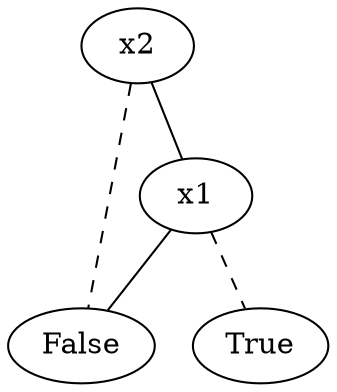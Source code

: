graph { 
0 [ label = "x2" ];
1 [ label = "False" ];
0--1 [style=dashed];
2 [ label = "x1" ];
3 [ label = "True" ];
2--3 [style=dashed];
2--1;
0--2;
}